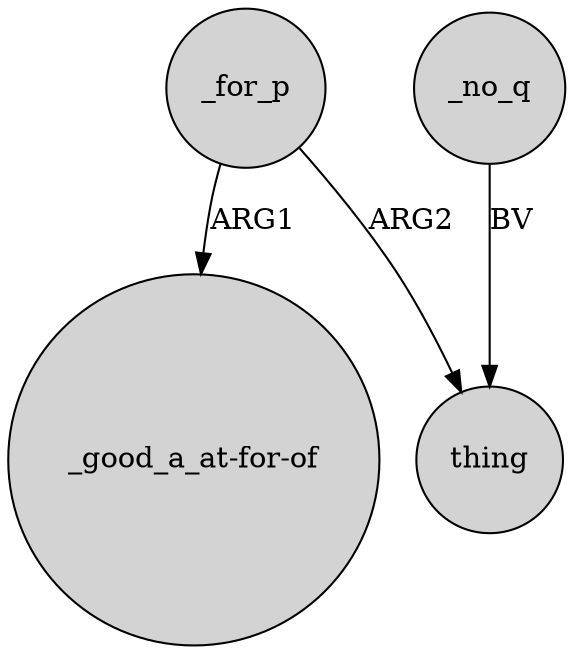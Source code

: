 digraph {
	node [shape=circle style=filled]
	_for_p -> thing [label=ARG2]
	_no_q -> thing [label=BV]
	_for_p -> "_good_a_at-for-of" [label=ARG1]
}
